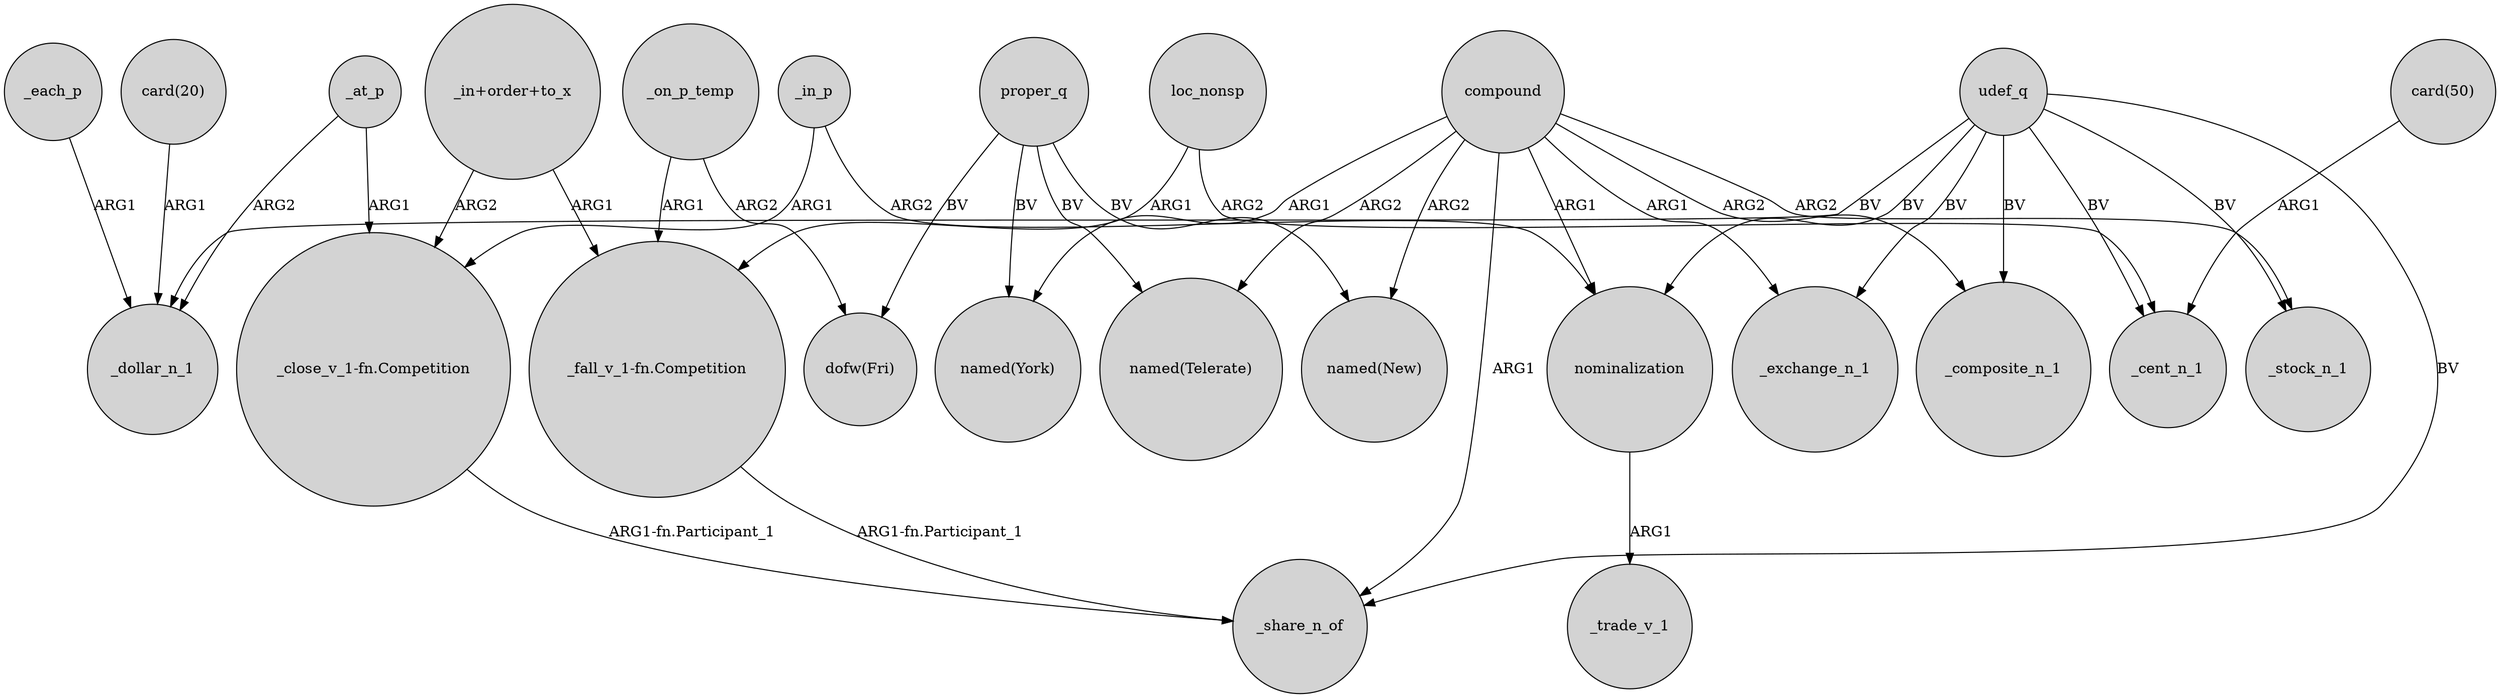 digraph {
	node [shape=circle style=filled]
	"_in+order+to_x" -> "_fall_v_1-fn.Competition" [label=ARG1]
	proper_q -> "dofw(Fri)" [label=BV]
	_at_p -> "_close_v_1-fn.Competition" [label=ARG1]
	compound -> "named(New)" [label=ARG2]
	compound -> _share_n_of [label=ARG1]
	proper_q -> "named(New)" [label=BV]
	loc_nonsp -> "_fall_v_1-fn.Competition" [label=ARG1]
	udef_q -> nominalization [label=BV]
	udef_q -> _exchange_n_1 [label=BV]
	udef_q -> _cent_n_1 [label=BV]
	compound -> _exchange_n_1 [label=ARG1]
	loc_nonsp -> _cent_n_1 [label=ARG2]
	"_fall_v_1-fn.Competition" -> _share_n_of [label="ARG1-fn.Participant_1"]
	proper_q -> "named(York)" [label=BV]
	compound -> nominalization [label=ARG1]
	udef_q -> _stock_n_1 [label=BV]
	_at_p -> _dollar_n_1 [label=ARG2]
	compound -> "named(Telerate)" [label=ARG2]
	_on_p_temp -> "dofw(Fri)" [label=ARG2]
	compound -> _stock_n_1 [label=ARG2]
	udef_q -> _share_n_of [label=BV]
	udef_q -> _dollar_n_1 [label=BV]
	"card(50)" -> _cent_n_1 [label=ARG1]
	"_in+order+to_x" -> "_close_v_1-fn.Competition" [label=ARG2]
	udef_q -> _composite_n_1 [label=BV]
	_on_p_temp -> "_fall_v_1-fn.Competition" [label=ARG1]
	proper_q -> "named(Telerate)" [label=BV]
	_each_p -> _dollar_n_1 [label=ARG1]
	compound -> "named(York)" [label=ARG1]
	_in_p -> nominalization [label=ARG2]
	compound -> _composite_n_1 [label=ARG2]
	_in_p -> "_close_v_1-fn.Competition" [label=ARG1]
	"_close_v_1-fn.Competition" -> _share_n_of [label="ARG1-fn.Participant_1"]
	nominalization -> _trade_v_1 [label=ARG1]
	"card(20)" -> _dollar_n_1 [label=ARG1]
}
